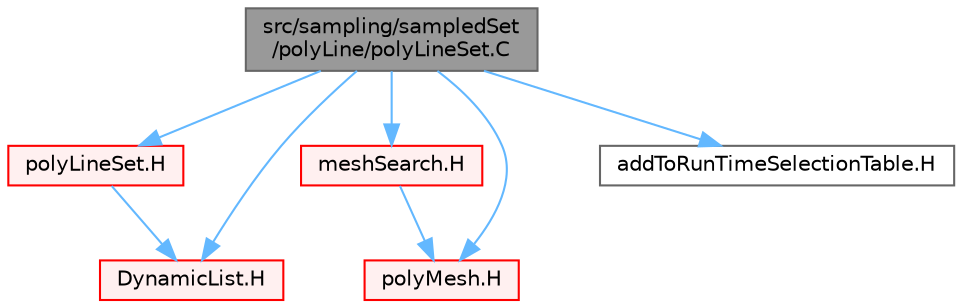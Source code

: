 digraph "src/sampling/sampledSet/polyLine/polyLineSet.C"
{
 // LATEX_PDF_SIZE
  bgcolor="transparent";
  edge [fontname=Helvetica,fontsize=10,labelfontname=Helvetica,labelfontsize=10];
  node [fontname=Helvetica,fontsize=10,shape=box,height=0.2,width=0.4];
  Node1 [id="Node000001",label="src/sampling/sampledSet\l/polyLine/polyLineSet.C",height=0.2,width=0.4,color="gray40", fillcolor="grey60", style="filled", fontcolor="black",tooltip=" "];
  Node1 -> Node2 [id="edge1_Node000001_Node000002",color="steelblue1",style="solid",tooltip=" "];
  Node2 [id="Node000002",label="polyLineSet.H",height=0.2,width=0.4,color="red", fillcolor="#FFF0F0", style="filled",URL="$polyLineSet_8H.html",tooltip=" "];
  Node2 -> Node126 [id="edge2_Node000002_Node000126",color="steelblue1",style="solid",tooltip=" "];
  Node126 [id="Node000126",label="DynamicList.H",height=0.2,width=0.4,color="red", fillcolor="#FFF0F0", style="filled",URL="$DynamicList_8H.html",tooltip=" "];
  Node1 -> Node391 [id="edge3_Node000001_Node000391",color="steelblue1",style="solid",tooltip=" "];
  Node391 [id="Node000391",label="meshSearch.H",height=0.2,width=0.4,color="red", fillcolor="#FFF0F0", style="filled",URL="$meshSearch_8H.html",tooltip=" "];
  Node391 -> Node224 [id="edge4_Node000391_Node000224",color="steelblue1",style="solid",tooltip=" "];
  Node224 [id="Node000224",label="polyMesh.H",height=0.2,width=0.4,color="red", fillcolor="#FFF0F0", style="filled",URL="$polyMesh_8H.html",tooltip=" "];
  Node1 -> Node126 [id="edge5_Node000001_Node000126",color="steelblue1",style="solid",tooltip=" "];
  Node1 -> Node224 [id="edge6_Node000001_Node000224",color="steelblue1",style="solid",tooltip=" "];
  Node1 -> Node393 [id="edge7_Node000001_Node000393",color="steelblue1",style="solid",tooltip=" "];
  Node393 [id="Node000393",label="addToRunTimeSelectionTable.H",height=0.2,width=0.4,color="grey40", fillcolor="white", style="filled",URL="$addToRunTimeSelectionTable_8H.html",tooltip="Macros for easy insertion into run-time selection tables."];
}
